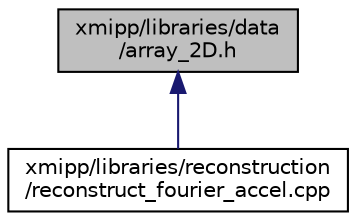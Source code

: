 digraph "xmipp/libraries/data/array_2D.h"
{
  edge [fontname="Helvetica",fontsize="10",labelfontname="Helvetica",labelfontsize="10"];
  node [fontname="Helvetica",fontsize="10",shape=record];
  Node1 [label="xmipp/libraries/data\l/array_2D.h",height=0.2,width=0.4,color="black", fillcolor="grey75", style="filled", fontcolor="black"];
  Node1 -> Node2 [dir="back",color="midnightblue",fontsize="10",style="solid",fontname="Helvetica"];
  Node2 [label="xmipp/libraries/reconstruction\l/reconstruct_fourier_accel.cpp",height=0.2,width=0.4,color="black", fillcolor="white", style="filled",URL="$reconstruct__fourier__accel_8cpp.html"];
}

